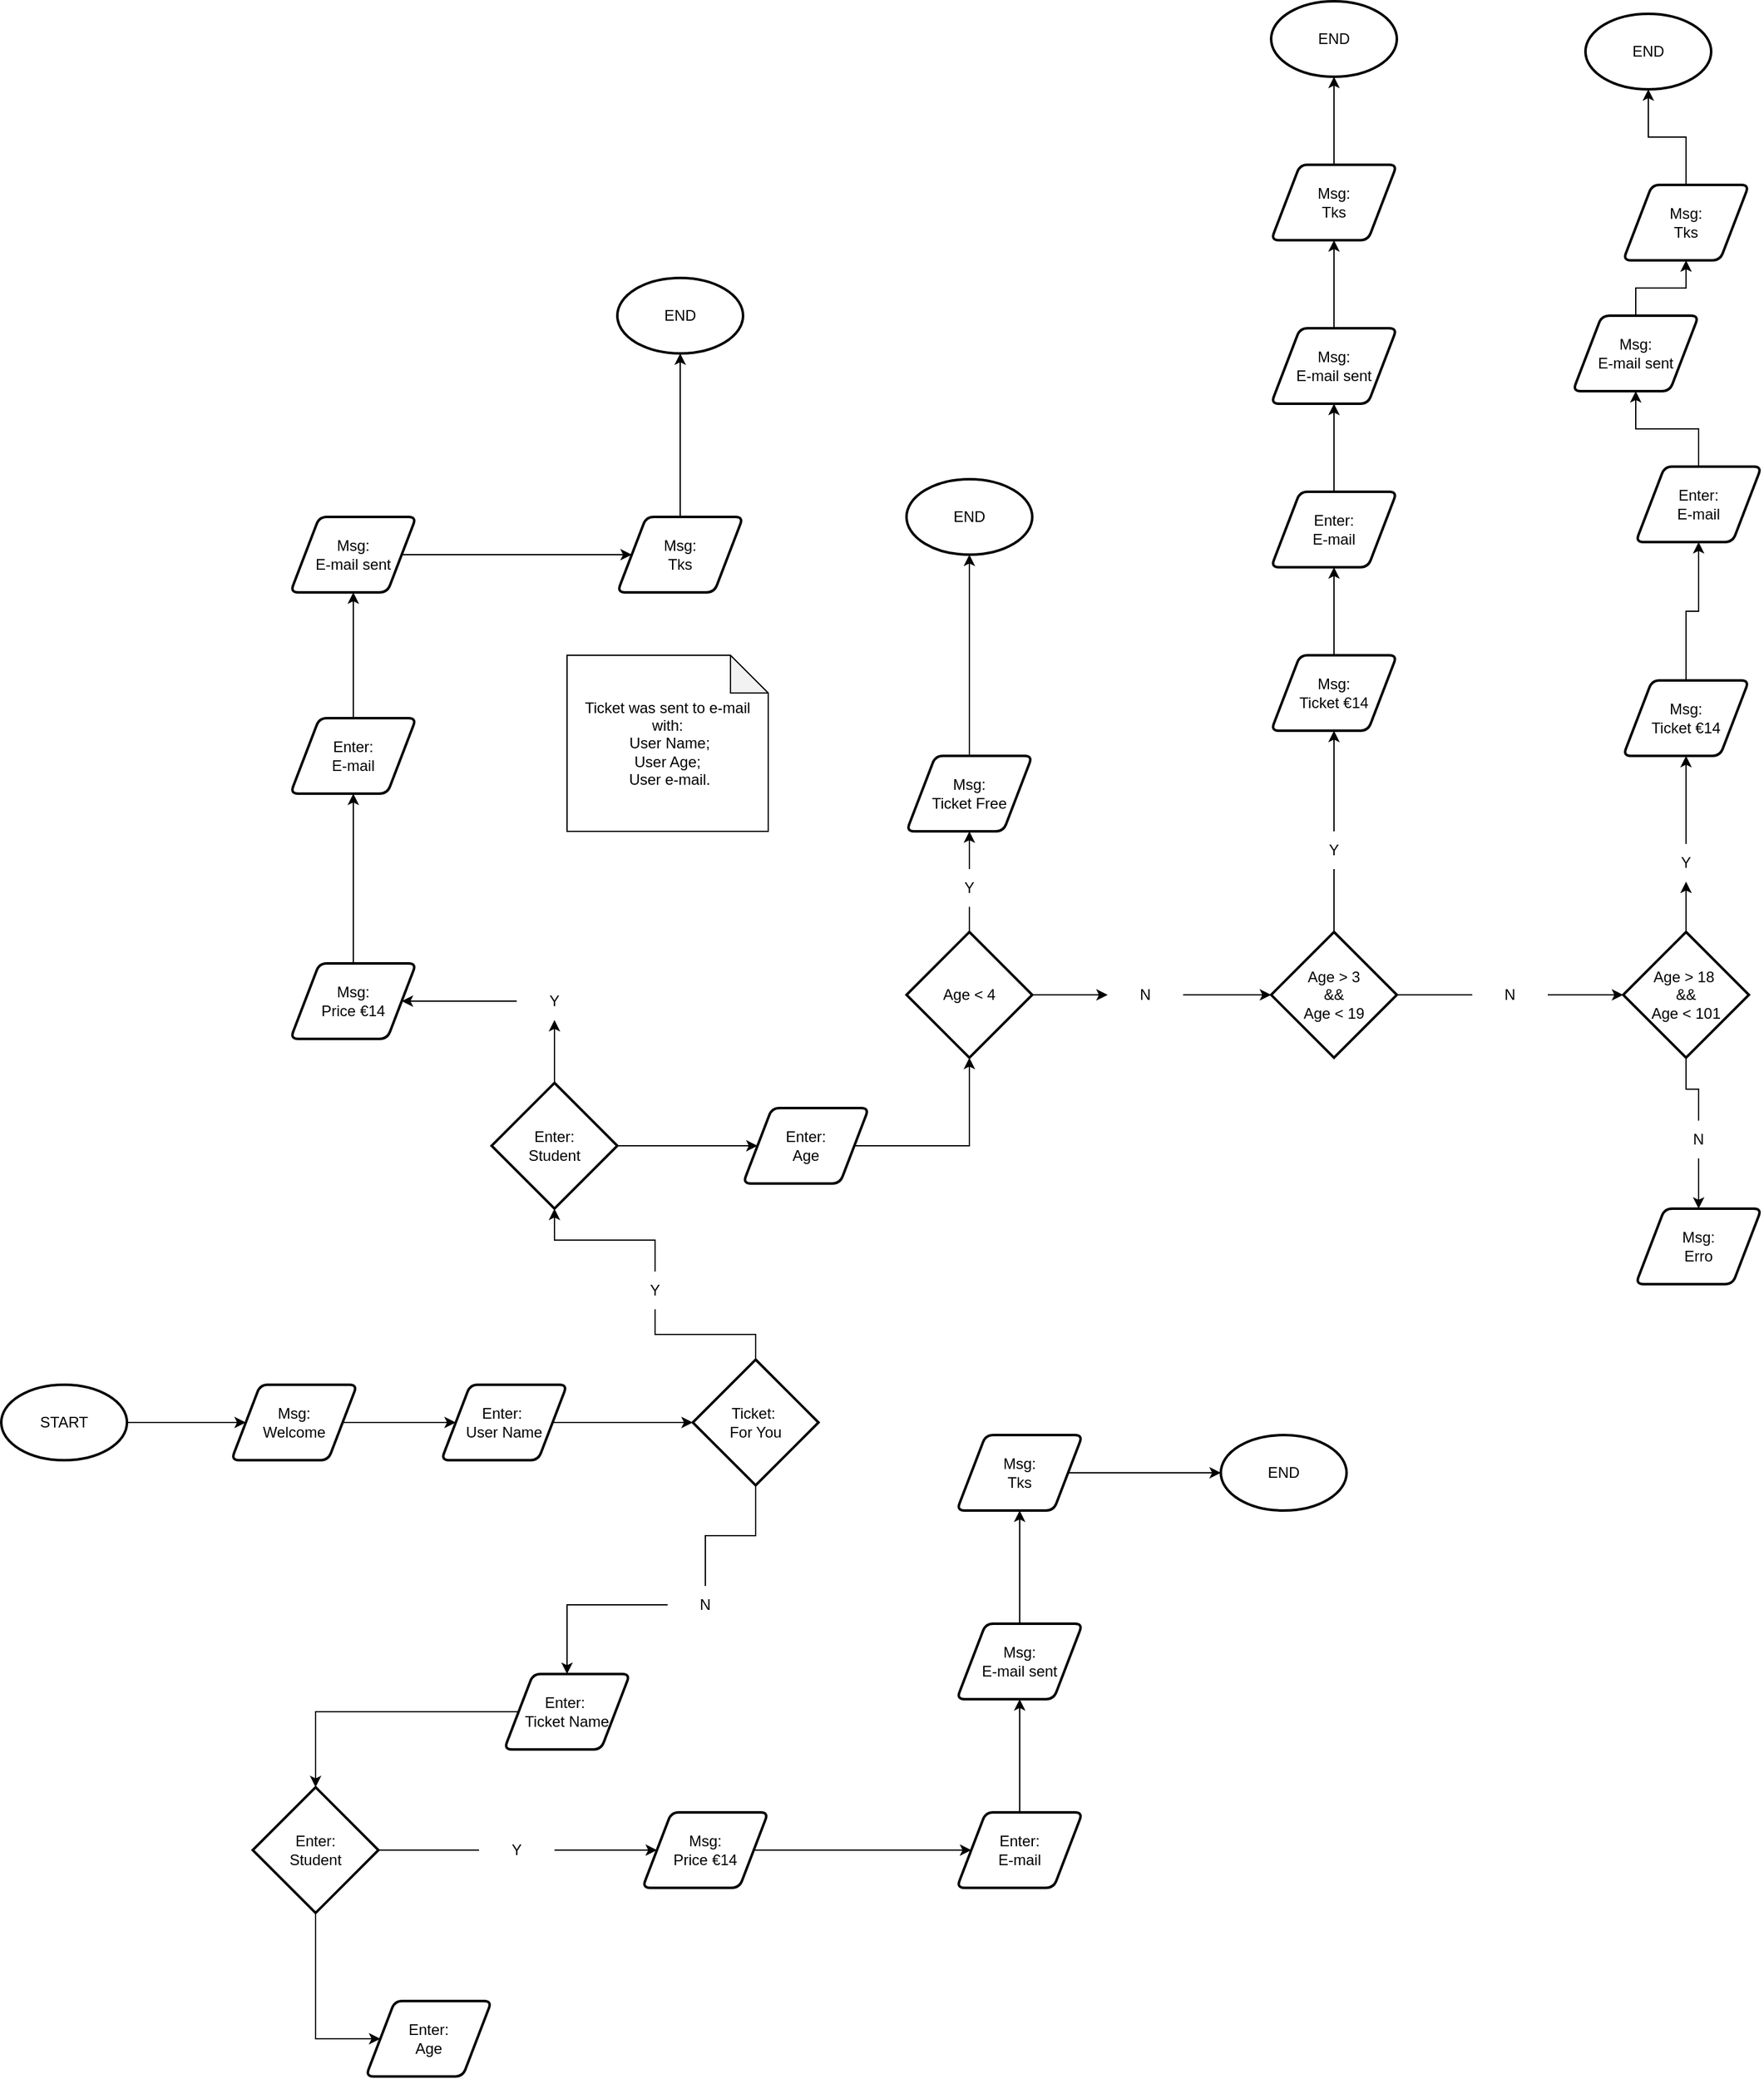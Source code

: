 <mxfile version="22.1.5" type="github">
  <diagram name="Page-1" id="LySv26DR1oaXgMW20Z0X">
    <mxGraphModel dx="2023" dy="1798" grid="1" gridSize="10" guides="1" tooltips="1" connect="1" arrows="1" fold="1" page="1" pageScale="1" pageWidth="827" pageHeight="1169" math="0" shadow="0">
      <root>
        <mxCell id="0" />
        <mxCell id="1" parent="0" />
        <mxCell id="yaWvBnxm5K6uvx3PhV37-3" style="edgeStyle=orthogonalEdgeStyle;rounded=0;orthogonalLoop=1;jettySize=auto;html=1;" edge="1" parent="1" source="yaWvBnxm5K6uvx3PhV37-1" target="yaWvBnxm5K6uvx3PhV37-2">
          <mxGeometry relative="1" as="geometry" />
        </mxCell>
        <mxCell id="yaWvBnxm5K6uvx3PhV37-1" value="START" style="strokeWidth=2;html=1;shape=mxgraph.flowchart.start_1;whiteSpace=wrap;" vertex="1" parent="1">
          <mxGeometry x="-310" y="370" width="100" height="60" as="geometry" />
        </mxCell>
        <mxCell id="yaWvBnxm5K6uvx3PhV37-5" style="edgeStyle=orthogonalEdgeStyle;rounded=0;orthogonalLoop=1;jettySize=auto;html=1;" edge="1" parent="1" source="yaWvBnxm5K6uvx3PhV37-2" target="yaWvBnxm5K6uvx3PhV37-4">
          <mxGeometry relative="1" as="geometry" />
        </mxCell>
        <mxCell id="yaWvBnxm5K6uvx3PhV37-2" value="Msg:&lt;br&gt;Welcome" style="shape=parallelogram;html=1;strokeWidth=2;perimeter=parallelogramPerimeter;whiteSpace=wrap;rounded=1;arcSize=12;size=0.23;" vertex="1" parent="1">
          <mxGeometry x="-127" y="370" width="100" height="60" as="geometry" />
        </mxCell>
        <mxCell id="yaWvBnxm5K6uvx3PhV37-4" value="Enter:&amp;nbsp;&lt;br&gt;User Name" style="shape=parallelogram;html=1;strokeWidth=2;perimeter=parallelogramPerimeter;whiteSpace=wrap;rounded=1;arcSize=12;size=0.23;" vertex="1" parent="1">
          <mxGeometry x="40" y="370" width="100" height="60" as="geometry" />
        </mxCell>
        <mxCell id="yaWvBnxm5K6uvx3PhV37-9" style="edgeStyle=orthogonalEdgeStyle;rounded=0;orthogonalLoop=1;jettySize=auto;html=1;" edge="1" parent="1" source="yaWvBnxm5K6uvx3PhV37-10" target="yaWvBnxm5K6uvx3PhV37-13">
          <mxGeometry relative="1" as="geometry">
            <mxPoint x="560" y="180" as="targetPoint" />
          </mxGeometry>
        </mxCell>
        <mxCell id="yaWvBnxm5K6uvx3PhV37-28" style="edgeStyle=orthogonalEdgeStyle;rounded=0;orthogonalLoop=1;jettySize=auto;html=1;" edge="1" parent="1" source="yaWvBnxm5K6uvx3PhV37-30" target="yaWvBnxm5K6uvx3PhV37-27">
          <mxGeometry relative="1" as="geometry" />
        </mxCell>
        <mxCell id="yaWvBnxm5K6uvx3PhV37-6" value="Ticket:&amp;nbsp;&lt;br&gt;For You" style="strokeWidth=2;html=1;shape=mxgraph.flowchart.decision;whiteSpace=wrap;" vertex="1" parent="1">
          <mxGeometry x="240" y="350" width="100" height="100" as="geometry" />
        </mxCell>
        <mxCell id="yaWvBnxm5K6uvx3PhV37-7" style="edgeStyle=orthogonalEdgeStyle;rounded=0;orthogonalLoop=1;jettySize=auto;html=1;entryX=0;entryY=0.5;entryDx=0;entryDy=0;entryPerimeter=0;" edge="1" parent="1" source="yaWvBnxm5K6uvx3PhV37-4" target="yaWvBnxm5K6uvx3PhV37-6">
          <mxGeometry relative="1" as="geometry" />
        </mxCell>
        <mxCell id="yaWvBnxm5K6uvx3PhV37-15" style="edgeStyle=orthogonalEdgeStyle;rounded=0;orthogonalLoop=1;jettySize=auto;html=1;" edge="1" parent="1" source="yaWvBnxm5K6uvx3PhV37-16" target="yaWvBnxm5K6uvx3PhV37-14">
          <mxGeometry relative="1" as="geometry" />
        </mxCell>
        <mxCell id="yaWvBnxm5K6uvx3PhV37-47" style="edgeStyle=orthogonalEdgeStyle;rounded=0;orthogonalLoop=1;jettySize=auto;html=1;" edge="1" parent="1" source="yaWvBnxm5K6uvx3PhV37-13" target="yaWvBnxm5K6uvx3PhV37-46">
          <mxGeometry relative="1" as="geometry" />
        </mxCell>
        <mxCell id="yaWvBnxm5K6uvx3PhV37-13" value="Enter:&lt;br&gt;Student" style="strokeWidth=2;html=1;shape=mxgraph.flowchart.decision;whiteSpace=wrap;" vertex="1" parent="1">
          <mxGeometry x="80" y="130" width="100" height="100" as="geometry" />
        </mxCell>
        <mxCell id="yaWvBnxm5K6uvx3PhV37-19" style="edgeStyle=orthogonalEdgeStyle;rounded=0;orthogonalLoop=1;jettySize=auto;html=1;" edge="1" parent="1" source="yaWvBnxm5K6uvx3PhV37-14" target="yaWvBnxm5K6uvx3PhV37-18">
          <mxGeometry relative="1" as="geometry" />
        </mxCell>
        <mxCell id="yaWvBnxm5K6uvx3PhV37-14" value="Msg:&lt;br&gt;Price €14" style="shape=parallelogram;html=1;strokeWidth=2;perimeter=parallelogramPerimeter;whiteSpace=wrap;rounded=1;arcSize=12;size=0.23;" vertex="1" parent="1">
          <mxGeometry x="-80" y="35" width="100" height="60" as="geometry" />
        </mxCell>
        <mxCell id="yaWvBnxm5K6uvx3PhV37-17" value="" style="edgeStyle=orthogonalEdgeStyle;rounded=0;orthogonalLoop=1;jettySize=auto;html=1;" edge="1" parent="1" source="yaWvBnxm5K6uvx3PhV37-13" target="yaWvBnxm5K6uvx3PhV37-16">
          <mxGeometry relative="1" as="geometry">
            <mxPoint x="450" y="100" as="sourcePoint" />
            <mxPoint x="464" y="-40" as="targetPoint" />
          </mxGeometry>
        </mxCell>
        <mxCell id="yaWvBnxm5K6uvx3PhV37-16" value="Y" style="text;html=1;strokeColor=none;fillColor=none;align=center;verticalAlign=middle;whiteSpace=wrap;rounded=0;" vertex="1" parent="1">
          <mxGeometry x="100" y="50" width="60" height="30" as="geometry" />
        </mxCell>
        <mxCell id="yaWvBnxm5K6uvx3PhV37-21" style="edgeStyle=orthogonalEdgeStyle;rounded=0;orthogonalLoop=1;jettySize=auto;html=1;" edge="1" parent="1" source="yaWvBnxm5K6uvx3PhV37-18" target="yaWvBnxm5K6uvx3PhV37-20">
          <mxGeometry relative="1" as="geometry" />
        </mxCell>
        <mxCell id="yaWvBnxm5K6uvx3PhV37-18" value="Enter:&lt;br&gt;E-mail" style="shape=parallelogram;html=1;strokeWidth=2;perimeter=parallelogramPerimeter;whiteSpace=wrap;rounded=1;arcSize=12;size=0.23;" vertex="1" parent="1">
          <mxGeometry x="-80" y="-160" width="100" height="60" as="geometry" />
        </mxCell>
        <mxCell id="yaWvBnxm5K6uvx3PhV37-23" style="edgeStyle=orthogonalEdgeStyle;rounded=0;orthogonalLoop=1;jettySize=auto;html=1;" edge="1" parent="1" source="yaWvBnxm5K6uvx3PhV37-20" target="yaWvBnxm5K6uvx3PhV37-22">
          <mxGeometry relative="1" as="geometry" />
        </mxCell>
        <mxCell id="yaWvBnxm5K6uvx3PhV37-20" value="Msg:&lt;br&gt;E-mail sent" style="shape=parallelogram;html=1;strokeWidth=2;perimeter=parallelogramPerimeter;whiteSpace=wrap;rounded=1;arcSize=12;size=0.23;" vertex="1" parent="1">
          <mxGeometry x="-80" y="-320" width="100" height="60" as="geometry" />
        </mxCell>
        <mxCell id="yaWvBnxm5K6uvx3PhV37-26" style="edgeStyle=orthogonalEdgeStyle;rounded=0;orthogonalLoop=1;jettySize=auto;html=1;" edge="1" parent="1" source="yaWvBnxm5K6uvx3PhV37-22" target="yaWvBnxm5K6uvx3PhV37-25">
          <mxGeometry relative="1" as="geometry" />
        </mxCell>
        <mxCell id="yaWvBnxm5K6uvx3PhV37-22" value="Msg:&lt;br&gt;Tks" style="shape=parallelogram;html=1;strokeWidth=2;perimeter=parallelogramPerimeter;whiteSpace=wrap;rounded=1;arcSize=12;size=0.23;" vertex="1" parent="1">
          <mxGeometry x="180" y="-320" width="100" height="60" as="geometry" />
        </mxCell>
        <mxCell id="yaWvBnxm5K6uvx3PhV37-25" value="END" style="strokeWidth=2;html=1;shape=mxgraph.flowchart.start_1;whiteSpace=wrap;" vertex="1" parent="1">
          <mxGeometry x="180" y="-510" width="100" height="60" as="geometry" />
        </mxCell>
        <mxCell id="yaWvBnxm5K6uvx3PhV37-33" style="edgeStyle=orthogonalEdgeStyle;rounded=0;orthogonalLoop=1;jettySize=auto;html=1;" edge="1" parent="1" source="yaWvBnxm5K6uvx3PhV37-27" target="yaWvBnxm5K6uvx3PhV37-32">
          <mxGeometry relative="1" as="geometry" />
        </mxCell>
        <mxCell id="yaWvBnxm5K6uvx3PhV37-27" value="Enter:&amp;nbsp;&lt;br&gt;Ticket Name" style="shape=parallelogram;html=1;strokeWidth=2;perimeter=parallelogramPerimeter;whiteSpace=wrap;rounded=1;arcSize=12;size=0.23;" vertex="1" parent="1">
          <mxGeometry x="90" y="600" width="100" height="60" as="geometry" />
        </mxCell>
        <mxCell id="yaWvBnxm5K6uvx3PhV37-29" value="Ticket was sent to e-mail with:&lt;br&gt;&amp;nbsp;User Name;&lt;br&gt;User Age;&lt;br&gt;&amp;nbsp;User e-mail." style="shape=note;whiteSpace=wrap;html=1;backgroundOutline=1;darkOpacity=0.05;" vertex="1" parent="1">
          <mxGeometry x="140" y="-210" width="160" height="140" as="geometry" />
        </mxCell>
        <mxCell id="yaWvBnxm5K6uvx3PhV37-31" value="" style="edgeStyle=orthogonalEdgeStyle;rounded=0;orthogonalLoop=1;jettySize=auto;html=1;endArrow=none;endFill=0;" edge="1" parent="1" source="yaWvBnxm5K6uvx3PhV37-6" target="yaWvBnxm5K6uvx3PhV37-30">
          <mxGeometry relative="1" as="geometry">
            <mxPoint x="340" y="380" as="sourcePoint" />
            <mxPoint x="440" y="510" as="targetPoint" />
          </mxGeometry>
        </mxCell>
        <mxCell id="yaWvBnxm5K6uvx3PhV37-30" value="N" style="text;html=1;strokeColor=none;fillColor=none;align=center;verticalAlign=middle;whiteSpace=wrap;rounded=0;" vertex="1" parent="1">
          <mxGeometry x="220" y="530" width="60" height="30" as="geometry" />
        </mxCell>
        <mxCell id="yaWvBnxm5K6uvx3PhV37-38" style="edgeStyle=orthogonalEdgeStyle;rounded=0;orthogonalLoop=1;jettySize=auto;html=1;" edge="1" parent="1" source="yaWvBnxm5K6uvx3PhV37-70" target="yaWvBnxm5K6uvx3PhV37-34">
          <mxGeometry relative="1" as="geometry" />
        </mxCell>
        <mxCell id="yaWvBnxm5K6uvx3PhV37-100" style="edgeStyle=orthogonalEdgeStyle;rounded=0;orthogonalLoop=1;jettySize=auto;html=1;" edge="1" parent="1" source="yaWvBnxm5K6uvx3PhV37-32" target="yaWvBnxm5K6uvx3PhV37-99">
          <mxGeometry relative="1" as="geometry">
            <Array as="points">
              <mxPoint x="-60" y="890" />
            </Array>
          </mxGeometry>
        </mxCell>
        <mxCell id="yaWvBnxm5K6uvx3PhV37-32" value="Enter:&lt;br&gt;Student" style="strokeWidth=2;html=1;shape=mxgraph.flowchart.decision;whiteSpace=wrap;" vertex="1" parent="1">
          <mxGeometry x="-110" y="690" width="100" height="100" as="geometry" />
        </mxCell>
        <mxCell id="yaWvBnxm5K6uvx3PhV37-39" style="edgeStyle=orthogonalEdgeStyle;rounded=0;orthogonalLoop=1;jettySize=auto;html=1;" edge="1" parent="1" source="yaWvBnxm5K6uvx3PhV37-34" target="yaWvBnxm5K6uvx3PhV37-35">
          <mxGeometry relative="1" as="geometry" />
        </mxCell>
        <mxCell id="yaWvBnxm5K6uvx3PhV37-34" value="Msg:&lt;br&gt;Price €14" style="shape=parallelogram;html=1;strokeWidth=2;perimeter=parallelogramPerimeter;whiteSpace=wrap;rounded=1;arcSize=12;size=0.23;" vertex="1" parent="1">
          <mxGeometry x="200" y="710" width="100" height="60" as="geometry" />
        </mxCell>
        <mxCell id="yaWvBnxm5K6uvx3PhV37-40" style="edgeStyle=orthogonalEdgeStyle;rounded=0;orthogonalLoop=1;jettySize=auto;html=1;" edge="1" parent="1" source="yaWvBnxm5K6uvx3PhV37-35" target="yaWvBnxm5K6uvx3PhV37-36">
          <mxGeometry relative="1" as="geometry" />
        </mxCell>
        <mxCell id="yaWvBnxm5K6uvx3PhV37-35" value="Enter:&lt;br&gt;E-mail" style="shape=parallelogram;html=1;strokeWidth=2;perimeter=parallelogramPerimeter;whiteSpace=wrap;rounded=1;arcSize=12;size=0.23;" vertex="1" parent="1">
          <mxGeometry x="450" y="710" width="100" height="60" as="geometry" />
        </mxCell>
        <mxCell id="yaWvBnxm5K6uvx3PhV37-41" style="edgeStyle=orthogonalEdgeStyle;rounded=0;orthogonalLoop=1;jettySize=auto;html=1;" edge="1" parent="1" source="yaWvBnxm5K6uvx3PhV37-36" target="yaWvBnxm5K6uvx3PhV37-37">
          <mxGeometry relative="1" as="geometry" />
        </mxCell>
        <mxCell id="yaWvBnxm5K6uvx3PhV37-36" value="Msg:&lt;br&gt;E-mail sent" style="shape=parallelogram;html=1;strokeWidth=2;perimeter=parallelogramPerimeter;whiteSpace=wrap;rounded=1;arcSize=12;size=0.23;" vertex="1" parent="1">
          <mxGeometry x="450" y="560" width="100" height="60" as="geometry" />
        </mxCell>
        <mxCell id="yaWvBnxm5K6uvx3PhV37-45" style="edgeStyle=orthogonalEdgeStyle;rounded=0;orthogonalLoop=1;jettySize=auto;html=1;" edge="1" parent="1" source="yaWvBnxm5K6uvx3PhV37-37" target="yaWvBnxm5K6uvx3PhV37-44">
          <mxGeometry relative="1" as="geometry" />
        </mxCell>
        <mxCell id="yaWvBnxm5K6uvx3PhV37-37" value="Msg:&lt;br&gt;Tks" style="shape=parallelogram;html=1;strokeWidth=2;perimeter=parallelogramPerimeter;whiteSpace=wrap;rounded=1;arcSize=12;size=0.23;" vertex="1" parent="1">
          <mxGeometry x="450" y="410" width="100" height="60" as="geometry" />
        </mxCell>
        <mxCell id="yaWvBnxm5K6uvx3PhV37-42" value="" style="edgeStyle=orthogonalEdgeStyle;rounded=0;orthogonalLoop=1;jettySize=auto;html=1;endArrow=none;endFill=0;" edge="1" parent="1" source="yaWvBnxm5K6uvx3PhV37-6" target="yaWvBnxm5K6uvx3PhV37-10">
          <mxGeometry relative="1" as="geometry">
            <mxPoint x="290" y="350" as="sourcePoint" />
            <mxPoint x="290" y="270" as="targetPoint" />
          </mxGeometry>
        </mxCell>
        <mxCell id="yaWvBnxm5K6uvx3PhV37-10" value="Y" style="text;html=1;strokeColor=none;fillColor=none;align=center;verticalAlign=middle;whiteSpace=wrap;rounded=0;" vertex="1" parent="1">
          <mxGeometry x="180" y="280" width="60" height="30" as="geometry" />
        </mxCell>
        <mxCell id="yaWvBnxm5K6uvx3PhV37-44" value="END" style="strokeWidth=2;html=1;shape=mxgraph.flowchart.start_1;whiteSpace=wrap;" vertex="1" parent="1">
          <mxGeometry x="660" y="410" width="100" height="60" as="geometry" />
        </mxCell>
        <mxCell id="yaWvBnxm5K6uvx3PhV37-49" style="edgeStyle=orthogonalEdgeStyle;rounded=0;orthogonalLoop=1;jettySize=auto;html=1;" edge="1" parent="1" source="yaWvBnxm5K6uvx3PhV37-46" target="yaWvBnxm5K6uvx3PhV37-48">
          <mxGeometry relative="1" as="geometry" />
        </mxCell>
        <mxCell id="yaWvBnxm5K6uvx3PhV37-46" value="Enter:&lt;br&gt;Age" style="shape=parallelogram;html=1;strokeWidth=2;perimeter=parallelogramPerimeter;whiteSpace=wrap;rounded=1;arcSize=12;size=0.23;" vertex="1" parent="1">
          <mxGeometry x="280" y="150" width="100" height="60" as="geometry" />
        </mxCell>
        <mxCell id="yaWvBnxm5K6uvx3PhV37-51" style="edgeStyle=orthogonalEdgeStyle;rounded=0;orthogonalLoop=1;jettySize=auto;html=1;" edge="1" parent="1" source="yaWvBnxm5K6uvx3PhV37-56" target="yaWvBnxm5K6uvx3PhV37-50">
          <mxGeometry relative="1" as="geometry" />
        </mxCell>
        <mxCell id="yaWvBnxm5K6uvx3PhV37-55" style="edgeStyle=orthogonalEdgeStyle;rounded=0;orthogonalLoop=1;jettySize=auto;html=1;" edge="1" parent="1" source="yaWvBnxm5K6uvx3PhV37-76" target="yaWvBnxm5K6uvx3PhV37-54">
          <mxGeometry relative="1" as="geometry" />
        </mxCell>
        <mxCell id="yaWvBnxm5K6uvx3PhV37-48" value="Age &amp;lt; 4" style="strokeWidth=2;html=1;shape=mxgraph.flowchart.decision;whiteSpace=wrap;" vertex="1" parent="1">
          <mxGeometry x="410" y="10" width="100" height="100" as="geometry" />
        </mxCell>
        <mxCell id="yaWvBnxm5K6uvx3PhV37-53" style="edgeStyle=orthogonalEdgeStyle;rounded=0;orthogonalLoop=1;jettySize=auto;html=1;" edge="1" parent="1" source="yaWvBnxm5K6uvx3PhV37-50" target="yaWvBnxm5K6uvx3PhV37-52">
          <mxGeometry relative="1" as="geometry">
            <Array as="points" />
          </mxGeometry>
        </mxCell>
        <mxCell id="yaWvBnxm5K6uvx3PhV37-50" value="Msg:&lt;br&gt;Ticket Free" style="shape=parallelogram;html=1;strokeWidth=2;perimeter=parallelogramPerimeter;whiteSpace=wrap;rounded=1;arcSize=12;size=0.23;" vertex="1" parent="1">
          <mxGeometry x="410" y="-130" width="100" height="60" as="geometry" />
        </mxCell>
        <mxCell id="yaWvBnxm5K6uvx3PhV37-52" value="END" style="strokeWidth=2;html=1;shape=mxgraph.flowchart.start_1;whiteSpace=wrap;" vertex="1" parent="1">
          <mxGeometry x="410" y="-350" width="100" height="60" as="geometry" />
        </mxCell>
        <mxCell id="yaWvBnxm5K6uvx3PhV37-79" style="edgeStyle=orthogonalEdgeStyle;rounded=0;orthogonalLoop=1;jettySize=auto;html=1;" edge="1" parent="1" source="yaWvBnxm5K6uvx3PhV37-80" target="yaWvBnxm5K6uvx3PhV37-78">
          <mxGeometry relative="1" as="geometry" />
        </mxCell>
        <mxCell id="yaWvBnxm5K6uvx3PhV37-54" value="Age &amp;gt; 3 &lt;br&gt;&amp;amp;&amp;amp; &lt;br&gt;Age &amp;lt; 19" style="strokeWidth=2;html=1;shape=mxgraph.flowchart.decision;whiteSpace=wrap;" vertex="1" parent="1">
          <mxGeometry x="700" y="10" width="100" height="100" as="geometry" />
        </mxCell>
        <mxCell id="yaWvBnxm5K6uvx3PhV37-57" value="" style="edgeStyle=orthogonalEdgeStyle;rounded=0;orthogonalLoop=1;jettySize=auto;html=1;endArrow=none;endFill=0;" edge="1" parent="1" source="yaWvBnxm5K6uvx3PhV37-48" target="yaWvBnxm5K6uvx3PhV37-56">
          <mxGeometry relative="1" as="geometry">
            <mxPoint x="510" y="-40" as="sourcePoint" />
            <mxPoint x="430" y="-120" as="targetPoint" />
          </mxGeometry>
        </mxCell>
        <mxCell id="yaWvBnxm5K6uvx3PhV37-56" value="Y" style="text;html=1;strokeColor=none;fillColor=none;align=center;verticalAlign=middle;whiteSpace=wrap;rounded=0;" vertex="1" parent="1">
          <mxGeometry x="430" y="-40" width="60" height="30" as="geometry" />
        </mxCell>
        <mxCell id="yaWvBnxm5K6uvx3PhV37-64" style="edgeStyle=orthogonalEdgeStyle;rounded=0;orthogonalLoop=1;jettySize=auto;html=1;" edge="1" parent="1" source="yaWvBnxm5K6uvx3PhV37-58" target="yaWvBnxm5K6uvx3PhV37-62">
          <mxGeometry relative="1" as="geometry" />
        </mxCell>
        <mxCell id="yaWvBnxm5K6uvx3PhV37-58" value="Msg:&lt;br&gt;Ticket €14" style="shape=parallelogram;html=1;strokeWidth=2;perimeter=parallelogramPerimeter;whiteSpace=wrap;rounded=1;arcSize=12;size=0.23;" vertex="1" parent="1">
          <mxGeometry x="700" y="-210" width="100" height="60" as="geometry" />
        </mxCell>
        <mxCell id="yaWvBnxm5K6uvx3PhV37-61" value="" style="edgeStyle=orthogonalEdgeStyle;rounded=0;orthogonalLoop=1;jettySize=auto;html=1;endArrow=none;endFill=0;" edge="1" parent="1" source="yaWvBnxm5K6uvx3PhV37-54" target="yaWvBnxm5K6uvx3PhV37-60">
          <mxGeometry relative="1" as="geometry">
            <mxPoint x="650" y="-180" as="sourcePoint" />
            <mxPoint x="752" y="-290" as="targetPoint" />
            <Array as="points" />
          </mxGeometry>
        </mxCell>
        <mxCell id="yaWvBnxm5K6uvx3PhV37-72" style="edgeStyle=orthogonalEdgeStyle;rounded=0;orthogonalLoop=1;jettySize=auto;html=1;" edge="1" parent="1" source="yaWvBnxm5K6uvx3PhV37-60" target="yaWvBnxm5K6uvx3PhV37-58">
          <mxGeometry relative="1" as="geometry" />
        </mxCell>
        <mxCell id="yaWvBnxm5K6uvx3PhV37-60" value="Y" style="text;html=1;strokeColor=none;fillColor=none;align=center;verticalAlign=middle;whiteSpace=wrap;rounded=0;" vertex="1" parent="1">
          <mxGeometry x="720" y="-70" width="60" height="30" as="geometry" />
        </mxCell>
        <mxCell id="yaWvBnxm5K6uvx3PhV37-65" style="edgeStyle=orthogonalEdgeStyle;rounded=0;orthogonalLoop=1;jettySize=auto;html=1;" edge="1" parent="1" source="yaWvBnxm5K6uvx3PhV37-62" target="yaWvBnxm5K6uvx3PhV37-63">
          <mxGeometry relative="1" as="geometry" />
        </mxCell>
        <mxCell id="yaWvBnxm5K6uvx3PhV37-62" value="Enter:&lt;br&gt;E-mail" style="shape=parallelogram;html=1;strokeWidth=2;perimeter=parallelogramPerimeter;whiteSpace=wrap;rounded=1;arcSize=12;size=0.23;" vertex="1" parent="1">
          <mxGeometry x="700" y="-340" width="100" height="60" as="geometry" />
        </mxCell>
        <mxCell id="yaWvBnxm5K6uvx3PhV37-67" style="edgeStyle=orthogonalEdgeStyle;rounded=0;orthogonalLoop=1;jettySize=auto;html=1;" edge="1" parent="1" source="yaWvBnxm5K6uvx3PhV37-63" target="yaWvBnxm5K6uvx3PhV37-66">
          <mxGeometry relative="1" as="geometry" />
        </mxCell>
        <mxCell id="yaWvBnxm5K6uvx3PhV37-63" value="Msg:&lt;br&gt;E-mail sent" style="shape=parallelogram;html=1;strokeWidth=2;perimeter=parallelogramPerimeter;whiteSpace=wrap;rounded=1;arcSize=12;size=0.23;" vertex="1" parent="1">
          <mxGeometry x="700" y="-470" width="100" height="60" as="geometry" />
        </mxCell>
        <mxCell id="yaWvBnxm5K6uvx3PhV37-74" style="edgeStyle=orthogonalEdgeStyle;rounded=0;orthogonalLoop=1;jettySize=auto;html=1;" edge="1" parent="1" source="yaWvBnxm5K6uvx3PhV37-66" target="yaWvBnxm5K6uvx3PhV37-73">
          <mxGeometry relative="1" as="geometry" />
        </mxCell>
        <mxCell id="yaWvBnxm5K6uvx3PhV37-66" value="Msg:&lt;br&gt;Tks" style="shape=parallelogram;html=1;strokeWidth=2;perimeter=parallelogramPerimeter;whiteSpace=wrap;rounded=1;arcSize=12;size=0.23;" vertex="1" parent="1">
          <mxGeometry x="700" y="-600" width="100" height="60" as="geometry" />
        </mxCell>
        <mxCell id="yaWvBnxm5K6uvx3PhV37-71" value="" style="edgeStyle=orthogonalEdgeStyle;rounded=0;orthogonalLoop=1;jettySize=auto;html=1;endArrow=none;endFill=0;" edge="1" parent="1" source="yaWvBnxm5K6uvx3PhV37-32" target="yaWvBnxm5K6uvx3PhV37-70">
          <mxGeometry relative="1" as="geometry">
            <mxPoint x="-10" y="740" as="sourcePoint" />
            <mxPoint x="180" y="840" as="targetPoint" />
          </mxGeometry>
        </mxCell>
        <mxCell id="yaWvBnxm5K6uvx3PhV37-70" value="Y" style="text;html=1;strokeColor=none;fillColor=none;align=center;verticalAlign=middle;whiteSpace=wrap;rounded=0;" vertex="1" parent="1">
          <mxGeometry x="70" y="725" width="60" height="30" as="geometry" />
        </mxCell>
        <mxCell id="yaWvBnxm5K6uvx3PhV37-73" value="END" style="strokeWidth=2;html=1;shape=mxgraph.flowchart.start_1;whiteSpace=wrap;" vertex="1" parent="1">
          <mxGeometry x="700" y="-730" width="100" height="60" as="geometry" />
        </mxCell>
        <mxCell id="yaWvBnxm5K6uvx3PhV37-77" value="" style="edgeStyle=orthogonalEdgeStyle;rounded=0;orthogonalLoop=1;jettySize=auto;html=1;" edge="1" parent="1" source="yaWvBnxm5K6uvx3PhV37-48" target="yaWvBnxm5K6uvx3PhV37-76">
          <mxGeometry relative="1" as="geometry">
            <mxPoint x="510" y="60" as="sourcePoint" />
            <mxPoint x="700" y="60" as="targetPoint" />
          </mxGeometry>
        </mxCell>
        <mxCell id="yaWvBnxm5K6uvx3PhV37-76" value="N" style="text;html=1;strokeColor=none;fillColor=none;align=center;verticalAlign=middle;whiteSpace=wrap;rounded=0;" vertex="1" parent="1">
          <mxGeometry x="570" y="45" width="60" height="30" as="geometry" />
        </mxCell>
        <mxCell id="yaWvBnxm5K6uvx3PhV37-83" style="edgeStyle=orthogonalEdgeStyle;rounded=0;orthogonalLoop=1;jettySize=auto;html=1;" edge="1" parent="1" source="yaWvBnxm5K6uvx3PhV37-84" target="yaWvBnxm5K6uvx3PhV37-82">
          <mxGeometry relative="1" as="geometry" />
        </mxCell>
        <mxCell id="yaWvBnxm5K6uvx3PhV37-87" style="edgeStyle=orthogonalEdgeStyle;rounded=0;orthogonalLoop=1;jettySize=auto;html=1;" edge="1" parent="1" source="yaWvBnxm5K6uvx3PhV37-88" target="yaWvBnxm5K6uvx3PhV37-86">
          <mxGeometry relative="1" as="geometry" />
        </mxCell>
        <mxCell id="yaWvBnxm5K6uvx3PhV37-78" value="Age &amp;gt; 18&amp;nbsp;&lt;br&gt;&amp;amp;&amp;amp; &lt;br&gt;Age &amp;lt; 101" style="strokeWidth=2;html=1;shape=mxgraph.flowchart.decision;whiteSpace=wrap;" vertex="1" parent="1">
          <mxGeometry x="980" y="10" width="100" height="100" as="geometry" />
        </mxCell>
        <mxCell id="yaWvBnxm5K6uvx3PhV37-81" value="" style="edgeStyle=orthogonalEdgeStyle;rounded=0;orthogonalLoop=1;jettySize=auto;html=1;endArrow=none;endFill=0;" edge="1" parent="1" source="yaWvBnxm5K6uvx3PhV37-54" target="yaWvBnxm5K6uvx3PhV37-80">
          <mxGeometry relative="1" as="geometry">
            <mxPoint x="800" y="60" as="sourcePoint" />
            <mxPoint x="1000" y="60" as="targetPoint" />
          </mxGeometry>
        </mxCell>
        <mxCell id="yaWvBnxm5K6uvx3PhV37-80" value="N" style="text;html=1;strokeColor=none;fillColor=none;align=center;verticalAlign=middle;whiteSpace=wrap;rounded=0;" vertex="1" parent="1">
          <mxGeometry x="860" y="45" width="60" height="30" as="geometry" />
        </mxCell>
        <mxCell id="yaWvBnxm5K6uvx3PhV37-82" value="Msg:&lt;br&gt;Erro" style="shape=parallelogram;html=1;strokeWidth=2;perimeter=parallelogramPerimeter;whiteSpace=wrap;rounded=1;arcSize=12;size=0.23;" vertex="1" parent="1">
          <mxGeometry x="990" y="230" width="100" height="60" as="geometry" />
        </mxCell>
        <mxCell id="yaWvBnxm5K6uvx3PhV37-85" value="" style="edgeStyle=orthogonalEdgeStyle;rounded=0;orthogonalLoop=1;jettySize=auto;html=1;endArrow=none;endFill=0;" edge="1" parent="1" source="yaWvBnxm5K6uvx3PhV37-78" target="yaWvBnxm5K6uvx3PhV37-84">
          <mxGeometry relative="1" as="geometry">
            <mxPoint x="1030" y="110" as="sourcePoint" />
            <mxPoint x="1040" y="230" as="targetPoint" />
          </mxGeometry>
        </mxCell>
        <mxCell id="yaWvBnxm5K6uvx3PhV37-84" value="N" style="text;html=1;strokeColor=none;fillColor=none;align=center;verticalAlign=middle;whiteSpace=wrap;rounded=0;" vertex="1" parent="1">
          <mxGeometry x="1010" y="160" width="60" height="30" as="geometry" />
        </mxCell>
        <mxCell id="yaWvBnxm5K6uvx3PhV37-91" style="edgeStyle=orthogonalEdgeStyle;rounded=0;orthogonalLoop=1;jettySize=auto;html=1;" edge="1" parent="1" source="yaWvBnxm5K6uvx3PhV37-86" target="yaWvBnxm5K6uvx3PhV37-90">
          <mxGeometry relative="1" as="geometry" />
        </mxCell>
        <mxCell id="yaWvBnxm5K6uvx3PhV37-86" value="Msg:&lt;br&gt;Ticket €14" style="shape=parallelogram;html=1;strokeWidth=2;perimeter=parallelogramPerimeter;whiteSpace=wrap;rounded=1;arcSize=12;size=0.23;" vertex="1" parent="1">
          <mxGeometry x="980" y="-190" width="100" height="60" as="geometry" />
        </mxCell>
        <mxCell id="yaWvBnxm5K6uvx3PhV37-89" value="" style="edgeStyle=orthogonalEdgeStyle;rounded=0;orthogonalLoop=1;jettySize=auto;html=1;" edge="1" parent="1" source="yaWvBnxm5K6uvx3PhV37-78" target="yaWvBnxm5K6uvx3PhV37-88">
          <mxGeometry relative="1" as="geometry">
            <mxPoint x="1030" y="10" as="sourcePoint" />
            <mxPoint x="1030" y="-130" as="targetPoint" />
          </mxGeometry>
        </mxCell>
        <mxCell id="yaWvBnxm5K6uvx3PhV37-88" value="Y" style="text;html=1;strokeColor=none;fillColor=none;align=center;verticalAlign=middle;whiteSpace=wrap;rounded=0;" vertex="1" parent="1">
          <mxGeometry x="1000" y="-60" width="60" height="30" as="geometry" />
        </mxCell>
        <mxCell id="yaWvBnxm5K6uvx3PhV37-96" style="edgeStyle=orthogonalEdgeStyle;rounded=0;orthogonalLoop=1;jettySize=auto;html=1;" edge="1" parent="1" source="yaWvBnxm5K6uvx3PhV37-90" target="yaWvBnxm5K6uvx3PhV37-93">
          <mxGeometry relative="1" as="geometry" />
        </mxCell>
        <mxCell id="yaWvBnxm5K6uvx3PhV37-90" value="Enter:&lt;br&gt;E-mail" style="shape=parallelogram;html=1;strokeWidth=2;perimeter=parallelogramPerimeter;whiteSpace=wrap;rounded=1;arcSize=12;size=0.23;" vertex="1" parent="1">
          <mxGeometry x="990" y="-360" width="100" height="60" as="geometry" />
        </mxCell>
        <mxCell id="yaWvBnxm5K6uvx3PhV37-97" style="edgeStyle=orthogonalEdgeStyle;rounded=0;orthogonalLoop=1;jettySize=auto;html=1;" edge="1" parent="1" source="yaWvBnxm5K6uvx3PhV37-93" target="yaWvBnxm5K6uvx3PhV37-94">
          <mxGeometry relative="1" as="geometry" />
        </mxCell>
        <mxCell id="yaWvBnxm5K6uvx3PhV37-93" value="Msg:&lt;br&gt;E-mail sent" style="shape=parallelogram;html=1;strokeWidth=2;perimeter=parallelogramPerimeter;whiteSpace=wrap;rounded=1;arcSize=12;size=0.23;" vertex="1" parent="1">
          <mxGeometry x="940" y="-480" width="100" height="60" as="geometry" />
        </mxCell>
        <mxCell id="yaWvBnxm5K6uvx3PhV37-98" style="edgeStyle=orthogonalEdgeStyle;rounded=0;orthogonalLoop=1;jettySize=auto;html=1;" edge="1" parent="1" source="yaWvBnxm5K6uvx3PhV37-94" target="yaWvBnxm5K6uvx3PhV37-95">
          <mxGeometry relative="1" as="geometry" />
        </mxCell>
        <mxCell id="yaWvBnxm5K6uvx3PhV37-94" value="Msg:&lt;br&gt;Tks" style="shape=parallelogram;html=1;strokeWidth=2;perimeter=parallelogramPerimeter;whiteSpace=wrap;rounded=1;arcSize=12;size=0.23;" vertex="1" parent="1">
          <mxGeometry x="980" y="-584" width="100" height="60" as="geometry" />
        </mxCell>
        <mxCell id="yaWvBnxm5K6uvx3PhV37-95" value="END" style="strokeWidth=2;html=1;shape=mxgraph.flowchart.start_1;whiteSpace=wrap;" vertex="1" parent="1">
          <mxGeometry x="950" y="-720" width="100" height="60" as="geometry" />
        </mxCell>
        <mxCell id="yaWvBnxm5K6uvx3PhV37-99" value="Enter:&lt;br&gt;Age" style="shape=parallelogram;html=1;strokeWidth=2;perimeter=parallelogramPerimeter;whiteSpace=wrap;rounded=1;arcSize=12;size=0.23;" vertex="1" parent="1">
          <mxGeometry x="-20" y="860" width="100" height="60" as="geometry" />
        </mxCell>
      </root>
    </mxGraphModel>
  </diagram>
</mxfile>
